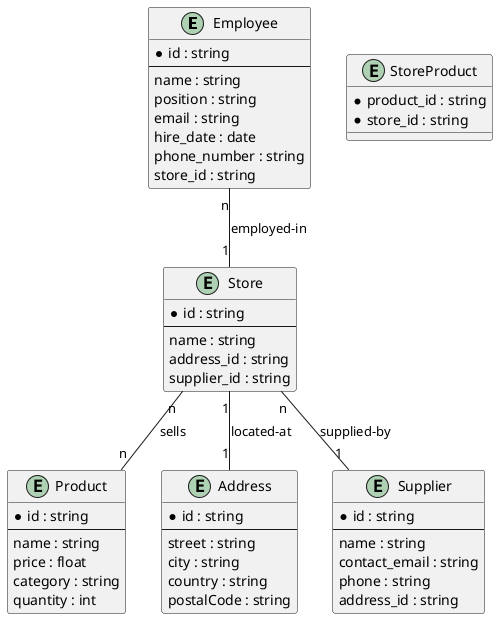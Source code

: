 @startuml en

entity Employee {
  *id : string
  --
  name : string
  position : string
  email : string
  hire_date : date
  phone_number : string
  store_id : string
}

entity Product {
  *id : string
  --
  name : string
  price : float
  category : string
  quantity : int
}

entity StoreProduct {
  *product_id : string
  *store_id : string
}

entity Store {
  *id : string
  --
  name : string
  address_id : string
  supplier_id : string
}

entity Address {
  *id : string
  --
  street : string
  city : string
  country : string
  postalCode : string
}

entity Supplier {
  *id : string
  --
  name : string
  contact_email : string
  phone : string
  address_id : string
}

Employee "n" -- "1" Store : employed-in
Store "1" -- "1" Address : located-at
Store "n" -- "1" Supplier : supplied-by
Store "n" -- "n" Product : sells
@enduml
